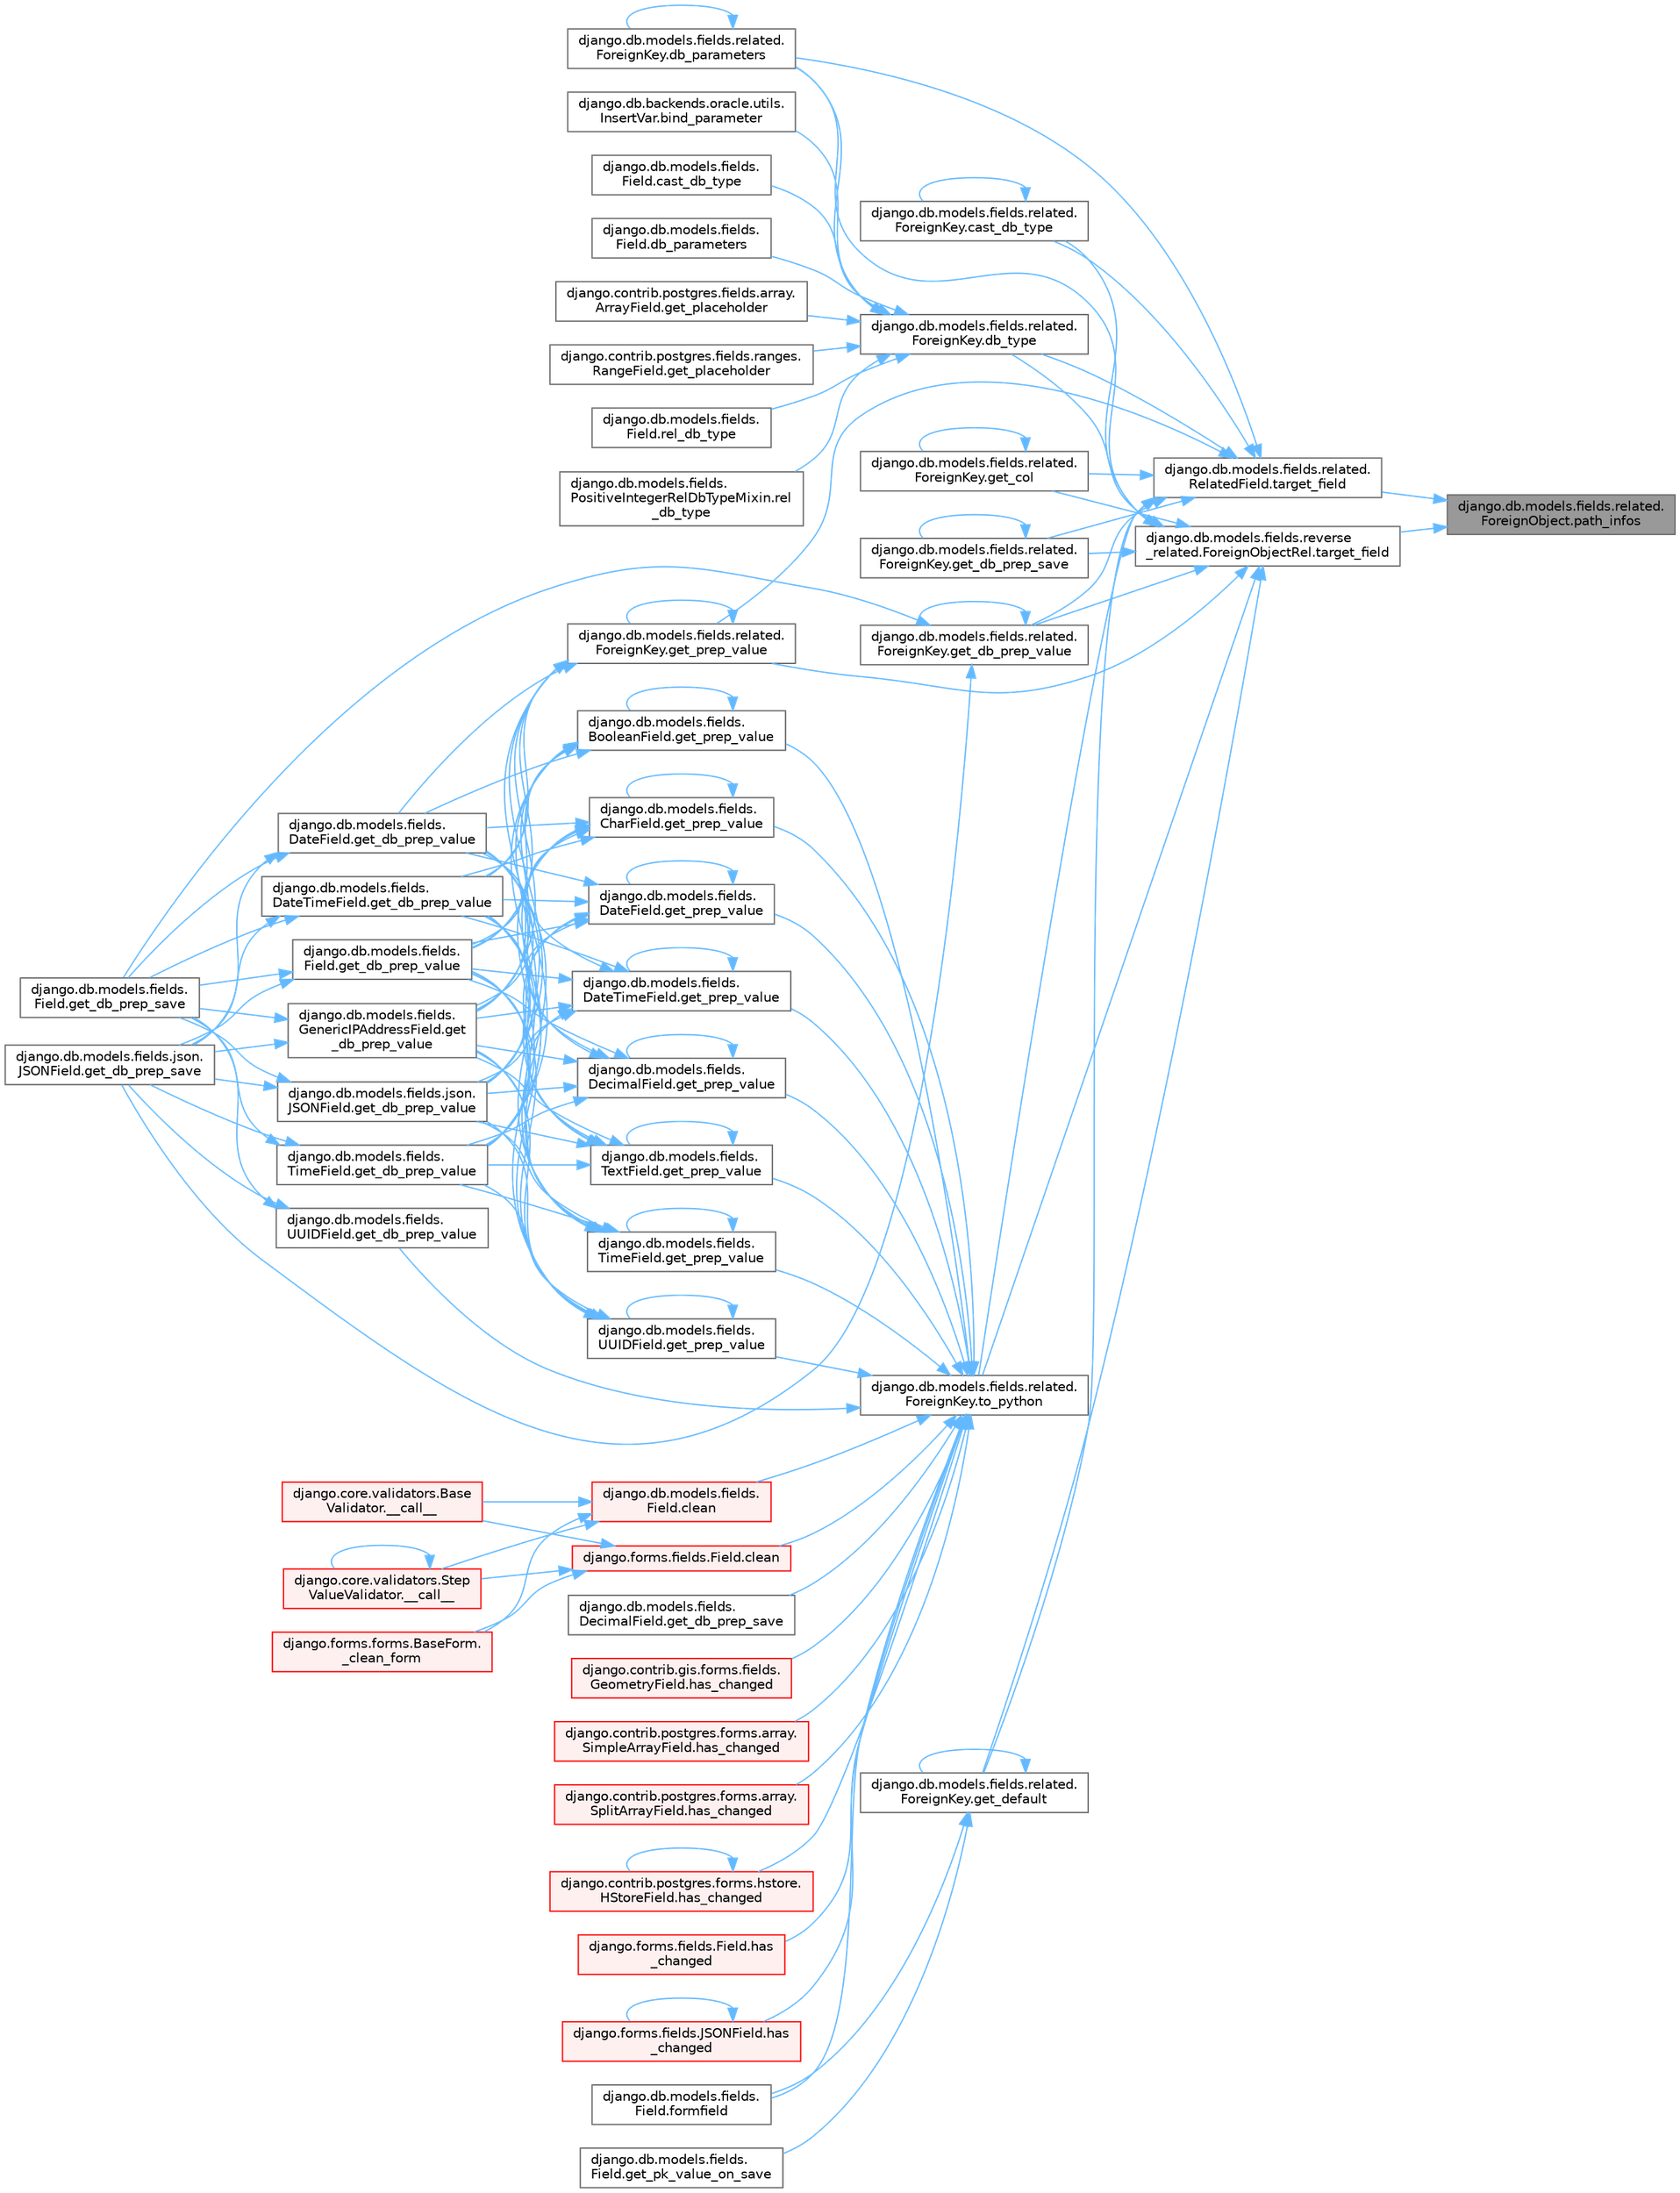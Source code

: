 digraph "django.db.models.fields.related.ForeignObject.path_infos"
{
 // LATEX_PDF_SIZE
  bgcolor="transparent";
  edge [fontname=Helvetica,fontsize=10,labelfontname=Helvetica,labelfontsize=10];
  node [fontname=Helvetica,fontsize=10,shape=box,height=0.2,width=0.4];
  rankdir="RL";
  Node1 [id="Node000001",label="django.db.models.fields.related.\lForeignObject.path_infos",height=0.2,width=0.4,color="gray40", fillcolor="grey60", style="filled", fontcolor="black",tooltip=" "];
  Node1 -> Node2 [id="edge1_Node000001_Node000002",dir="back",color="steelblue1",style="solid",tooltip=" "];
  Node2 [id="Node000002",label="django.db.models.fields.related.\lRelatedField.target_field",height=0.2,width=0.4,color="grey40", fillcolor="white", style="filled",URL="$classdjango_1_1db_1_1models_1_1fields_1_1related_1_1_related_field.html#a029cbf99ddd23283da034c80861467df",tooltip=" "];
  Node2 -> Node3 [id="edge2_Node000002_Node000003",dir="back",color="steelblue1",style="solid",tooltip=" "];
  Node3 [id="Node000003",label="django.db.models.fields.related.\lForeignKey.cast_db_type",height=0.2,width=0.4,color="grey40", fillcolor="white", style="filled",URL="$classdjango_1_1db_1_1models_1_1fields_1_1related_1_1_foreign_key.html#afa6127a4afad5ad58f3cc095411c807c",tooltip=" "];
  Node3 -> Node3 [id="edge3_Node000003_Node000003",dir="back",color="steelblue1",style="solid",tooltip=" "];
  Node2 -> Node4 [id="edge4_Node000002_Node000004",dir="back",color="steelblue1",style="solid",tooltip=" "];
  Node4 [id="Node000004",label="django.db.models.fields.related.\lForeignKey.db_parameters",height=0.2,width=0.4,color="grey40", fillcolor="white", style="filled",URL="$classdjango_1_1db_1_1models_1_1fields_1_1related_1_1_foreign_key.html#a9bb6e97f2ec3c5d303511a5b8f06f372",tooltip=" "];
  Node4 -> Node4 [id="edge5_Node000004_Node000004",dir="back",color="steelblue1",style="solid",tooltip=" "];
  Node2 -> Node5 [id="edge6_Node000002_Node000005",dir="back",color="steelblue1",style="solid",tooltip=" "];
  Node5 [id="Node000005",label="django.db.models.fields.related.\lForeignKey.db_type",height=0.2,width=0.4,color="grey40", fillcolor="white", style="filled",URL="$classdjango_1_1db_1_1models_1_1fields_1_1related_1_1_foreign_key.html#ae18f933ab8dbe059650fbfeb19ceff97",tooltip=" "];
  Node5 -> Node6 [id="edge7_Node000005_Node000006",dir="back",color="steelblue1",style="solid",tooltip=" "];
  Node6 [id="Node000006",label="django.db.backends.oracle.utils.\lInsertVar.bind_parameter",height=0.2,width=0.4,color="grey40", fillcolor="white", style="filled",URL="$classdjango_1_1db_1_1backends_1_1oracle_1_1utils_1_1_insert_var.html#a6a28fbfb5b953ce33e18cecc2d679ae0",tooltip=" "];
  Node5 -> Node7 [id="edge8_Node000005_Node000007",dir="back",color="steelblue1",style="solid",tooltip=" "];
  Node7 [id="Node000007",label="django.db.models.fields.\lField.cast_db_type",height=0.2,width=0.4,color="grey40", fillcolor="white", style="filled",URL="$classdjango_1_1db_1_1models_1_1fields_1_1_field.html#a1e68c1fb7ad84a2f313ff88c79c9a094",tooltip=" "];
  Node5 -> Node8 [id="edge9_Node000005_Node000008",dir="back",color="steelblue1",style="solid",tooltip=" "];
  Node8 [id="Node000008",label="django.db.models.fields.\lField.db_parameters",height=0.2,width=0.4,color="grey40", fillcolor="white", style="filled",URL="$classdjango_1_1db_1_1models_1_1fields_1_1_field.html#a19d09ceca32fdb237ec7737d9c1c0374",tooltip=" "];
  Node5 -> Node4 [id="edge10_Node000005_Node000004",dir="back",color="steelblue1",style="solid",tooltip=" "];
  Node5 -> Node9 [id="edge11_Node000005_Node000009",dir="back",color="steelblue1",style="solid",tooltip=" "];
  Node9 [id="Node000009",label="django.contrib.postgres.fields.array.\lArrayField.get_placeholder",height=0.2,width=0.4,color="grey40", fillcolor="white", style="filled",URL="$classdjango_1_1contrib_1_1postgres_1_1fields_1_1array_1_1_array_field.html#ad9cd434b57888afa1eed280bee05e731",tooltip=" "];
  Node5 -> Node10 [id="edge12_Node000005_Node000010",dir="back",color="steelblue1",style="solid",tooltip=" "];
  Node10 [id="Node000010",label="django.contrib.postgres.fields.ranges.\lRangeField.get_placeholder",height=0.2,width=0.4,color="grey40", fillcolor="white", style="filled",URL="$classdjango_1_1contrib_1_1postgres_1_1fields_1_1ranges_1_1_range_field.html#a83b2e6d873b86981d8e9127a47577b23",tooltip=" "];
  Node5 -> Node11 [id="edge13_Node000005_Node000011",dir="back",color="steelblue1",style="solid",tooltip=" "];
  Node11 [id="Node000011",label="django.db.models.fields.\lField.rel_db_type",height=0.2,width=0.4,color="grey40", fillcolor="white", style="filled",URL="$classdjango_1_1db_1_1models_1_1fields_1_1_field.html#a4a4dd7ca21dbe339ae3a8d043d4bb14c",tooltip=" "];
  Node5 -> Node12 [id="edge14_Node000005_Node000012",dir="back",color="steelblue1",style="solid",tooltip=" "];
  Node12 [id="Node000012",label="django.db.models.fields.\lPositiveIntegerRelDbTypeMixin.rel\l_db_type",height=0.2,width=0.4,color="grey40", fillcolor="white", style="filled",URL="$classdjango_1_1db_1_1models_1_1fields_1_1_positive_integer_rel_db_type_mixin.html#adc2e4fd7a7ddc7f72160d59f8743a864",tooltip=" "];
  Node2 -> Node13 [id="edge15_Node000002_Node000013",dir="back",color="steelblue1",style="solid",tooltip=" "];
  Node13 [id="Node000013",label="django.db.models.fields.related.\lForeignKey.get_col",height=0.2,width=0.4,color="grey40", fillcolor="white", style="filled",URL="$classdjango_1_1db_1_1models_1_1fields_1_1related_1_1_foreign_key.html#ac25426452a798ecddc7124eeea142235",tooltip=" "];
  Node13 -> Node13 [id="edge16_Node000013_Node000013",dir="back",color="steelblue1",style="solid",tooltip=" "];
  Node2 -> Node14 [id="edge17_Node000002_Node000014",dir="back",color="steelblue1",style="solid",tooltip=" "];
  Node14 [id="Node000014",label="django.db.models.fields.related.\lForeignKey.get_db_prep_save",height=0.2,width=0.4,color="grey40", fillcolor="white", style="filled",URL="$classdjango_1_1db_1_1models_1_1fields_1_1related_1_1_foreign_key.html#a834be582dca2f9e9f9f76175e85784b8",tooltip=" "];
  Node14 -> Node14 [id="edge18_Node000014_Node000014",dir="back",color="steelblue1",style="solid",tooltip=" "];
  Node2 -> Node15 [id="edge19_Node000002_Node000015",dir="back",color="steelblue1",style="solid",tooltip=" "];
  Node15 [id="Node000015",label="django.db.models.fields.related.\lForeignKey.get_db_prep_value",height=0.2,width=0.4,color="grey40", fillcolor="white", style="filled",URL="$classdjango_1_1db_1_1models_1_1fields_1_1related_1_1_foreign_key.html#a969cd73da211d4bd83cb874fd3507e9f",tooltip=" "];
  Node15 -> Node16 [id="edge20_Node000015_Node000016",dir="back",color="steelblue1",style="solid",tooltip=" "];
  Node16 [id="Node000016",label="django.db.models.fields.\lField.get_db_prep_save",height=0.2,width=0.4,color="grey40", fillcolor="white", style="filled",URL="$classdjango_1_1db_1_1models_1_1fields_1_1_field.html#a6ffbf587320e79a62a40af031183c2f2",tooltip=" "];
  Node15 -> Node17 [id="edge21_Node000015_Node000017",dir="back",color="steelblue1",style="solid",tooltip=" "];
  Node17 [id="Node000017",label="django.db.models.fields.json.\lJSONField.get_db_prep_save",height=0.2,width=0.4,color="grey40", fillcolor="white", style="filled",URL="$classdjango_1_1db_1_1models_1_1fields_1_1json_1_1_j_s_o_n_field.html#ab7a67887e20c9c31871531e607b2a133",tooltip=" "];
  Node15 -> Node15 [id="edge22_Node000015_Node000015",dir="back",color="steelblue1",style="solid",tooltip=" "];
  Node2 -> Node18 [id="edge23_Node000002_Node000018",dir="back",color="steelblue1",style="solid",tooltip=" "];
  Node18 [id="Node000018",label="django.db.models.fields.related.\lForeignKey.get_default",height=0.2,width=0.4,color="grey40", fillcolor="white", style="filled",URL="$classdjango_1_1db_1_1models_1_1fields_1_1related_1_1_foreign_key.html#ae5acaba7c9c6c2b46a8ccae9d760d247",tooltip=" "];
  Node18 -> Node19 [id="edge24_Node000018_Node000019",dir="back",color="steelblue1",style="solid",tooltip=" "];
  Node19 [id="Node000019",label="django.db.models.fields.\lField.formfield",height=0.2,width=0.4,color="grey40", fillcolor="white", style="filled",URL="$classdjango_1_1db_1_1models_1_1fields_1_1_field.html#a1822195647a4e308ad17ccbeab6ea120",tooltip=" "];
  Node18 -> Node18 [id="edge25_Node000018_Node000018",dir="back",color="steelblue1",style="solid",tooltip=" "];
  Node18 -> Node20 [id="edge26_Node000018_Node000020",dir="back",color="steelblue1",style="solid",tooltip=" "];
  Node20 [id="Node000020",label="django.db.models.fields.\lField.get_pk_value_on_save",height=0.2,width=0.4,color="grey40", fillcolor="white", style="filled",URL="$classdjango_1_1db_1_1models_1_1fields_1_1_field.html#a245fcb3f231ff99678847ac2c75f7e3f",tooltip=" "];
  Node2 -> Node21 [id="edge27_Node000002_Node000021",dir="back",color="steelblue1",style="solid",tooltip=" "];
  Node21 [id="Node000021",label="django.db.models.fields.related.\lForeignKey.get_prep_value",height=0.2,width=0.4,color="grey40", fillcolor="white", style="filled",URL="$classdjango_1_1db_1_1models_1_1fields_1_1related_1_1_foreign_key.html#a378a951ff4be6f40df598f0b1d4c214e",tooltip=" "];
  Node21 -> Node22 [id="edge28_Node000021_Node000022",dir="back",color="steelblue1",style="solid",tooltip=" "];
  Node22 [id="Node000022",label="django.db.models.fields.\lDateField.get_db_prep_value",height=0.2,width=0.4,color="grey40", fillcolor="white", style="filled",URL="$classdjango_1_1db_1_1models_1_1fields_1_1_date_field.html#ad6d292b396a9f068e57a55dbcce353aa",tooltip=" "];
  Node22 -> Node16 [id="edge29_Node000022_Node000016",dir="back",color="steelblue1",style="solid",tooltip=" "];
  Node22 -> Node17 [id="edge30_Node000022_Node000017",dir="back",color="steelblue1",style="solid",tooltip=" "];
  Node21 -> Node23 [id="edge31_Node000021_Node000023",dir="back",color="steelblue1",style="solid",tooltip=" "];
  Node23 [id="Node000023",label="django.db.models.fields.\lDateTimeField.get_db_prep_value",height=0.2,width=0.4,color="grey40", fillcolor="white", style="filled",URL="$classdjango_1_1db_1_1models_1_1fields_1_1_date_time_field.html#ace937a98f687ea3399d88de4eddec0b8",tooltip=" "];
  Node23 -> Node16 [id="edge32_Node000023_Node000016",dir="back",color="steelblue1",style="solid",tooltip=" "];
  Node23 -> Node17 [id="edge33_Node000023_Node000017",dir="back",color="steelblue1",style="solid",tooltip=" "];
  Node21 -> Node24 [id="edge34_Node000021_Node000024",dir="back",color="steelblue1",style="solid",tooltip=" "];
  Node24 [id="Node000024",label="django.db.models.fields.\lField.get_db_prep_value",height=0.2,width=0.4,color="grey40", fillcolor="white", style="filled",URL="$classdjango_1_1db_1_1models_1_1fields_1_1_field.html#a27b39e33c87cb9d48a2cc249a66459c3",tooltip=" "];
  Node24 -> Node16 [id="edge35_Node000024_Node000016",dir="back",color="steelblue1",style="solid",tooltip=" "];
  Node24 -> Node17 [id="edge36_Node000024_Node000017",dir="back",color="steelblue1",style="solid",tooltip=" "];
  Node21 -> Node25 [id="edge37_Node000021_Node000025",dir="back",color="steelblue1",style="solid",tooltip=" "];
  Node25 [id="Node000025",label="django.db.models.fields.\lGenericIPAddressField.get\l_db_prep_value",height=0.2,width=0.4,color="grey40", fillcolor="white", style="filled",URL="$classdjango_1_1db_1_1models_1_1fields_1_1_generic_i_p_address_field.html#a0833bb7fa4f729102000a775edc0f4a9",tooltip=" "];
  Node25 -> Node16 [id="edge38_Node000025_Node000016",dir="back",color="steelblue1",style="solid",tooltip=" "];
  Node25 -> Node17 [id="edge39_Node000025_Node000017",dir="back",color="steelblue1",style="solid",tooltip=" "];
  Node21 -> Node26 [id="edge40_Node000021_Node000026",dir="back",color="steelblue1",style="solid",tooltip=" "];
  Node26 [id="Node000026",label="django.db.models.fields.json.\lJSONField.get_db_prep_value",height=0.2,width=0.4,color="grey40", fillcolor="white", style="filled",URL="$classdjango_1_1db_1_1models_1_1fields_1_1json_1_1_j_s_o_n_field.html#ad89498c756bc8ae7f6e98ca5b7eb5184",tooltip=" "];
  Node26 -> Node16 [id="edge41_Node000026_Node000016",dir="back",color="steelblue1",style="solid",tooltip=" "];
  Node26 -> Node17 [id="edge42_Node000026_Node000017",dir="back",color="steelblue1",style="solid",tooltip=" "];
  Node21 -> Node27 [id="edge43_Node000021_Node000027",dir="back",color="steelblue1",style="solid",tooltip=" "];
  Node27 [id="Node000027",label="django.db.models.fields.\lTimeField.get_db_prep_value",height=0.2,width=0.4,color="grey40", fillcolor="white", style="filled",URL="$classdjango_1_1db_1_1models_1_1fields_1_1_time_field.html#ac736cd2c62828e3dbee00ff6bae39e84",tooltip=" "];
  Node27 -> Node16 [id="edge44_Node000027_Node000016",dir="back",color="steelblue1",style="solid",tooltip=" "];
  Node27 -> Node17 [id="edge45_Node000027_Node000017",dir="back",color="steelblue1",style="solid",tooltip=" "];
  Node21 -> Node21 [id="edge46_Node000021_Node000021",dir="back",color="steelblue1",style="solid",tooltip=" "];
  Node2 -> Node28 [id="edge47_Node000002_Node000028",dir="back",color="steelblue1",style="solid",tooltip=" "];
  Node28 [id="Node000028",label="django.db.models.fields.related.\lForeignKey.to_python",height=0.2,width=0.4,color="grey40", fillcolor="white", style="filled",URL="$classdjango_1_1db_1_1models_1_1fields_1_1related_1_1_foreign_key.html#aeb79ec9107f1511eca2fc20b374f1fc1",tooltip=" "];
  Node28 -> Node29 [id="edge48_Node000028_Node000029",dir="back",color="steelblue1",style="solid",tooltip=" "];
  Node29 [id="Node000029",label="django.db.models.fields.\lField.clean",height=0.2,width=0.4,color="red", fillcolor="#FFF0F0", style="filled",URL="$classdjango_1_1db_1_1models_1_1fields_1_1_field.html#a4882fa20e9148ee8315b937e9cea41bf",tooltip=" "];
  Node29 -> Node30 [id="edge49_Node000029_Node000030",dir="back",color="steelblue1",style="solid",tooltip=" "];
  Node30 [id="Node000030",label="django.core.validators.Base\lValidator.__call__",height=0.2,width=0.4,color="red", fillcolor="#FFF0F0", style="filled",URL="$classdjango_1_1core_1_1validators_1_1_base_validator.html#ac718256582df714e061c6b927e045d12",tooltip=" "];
  Node29 -> Node33 [id="edge50_Node000029_Node000033",dir="back",color="steelblue1",style="solid",tooltip=" "];
  Node33 [id="Node000033",label="django.core.validators.Step\lValueValidator.__call__",height=0.2,width=0.4,color="red", fillcolor="#FFF0F0", style="filled",URL="$classdjango_1_1core_1_1validators_1_1_step_value_validator.html#aebdbf74fe74c5b999350df9c1852714c",tooltip=" "];
  Node33 -> Node33 [id="edge51_Node000033_Node000033",dir="back",color="steelblue1",style="solid",tooltip=" "];
  Node29 -> Node34 [id="edge52_Node000029_Node000034",dir="back",color="steelblue1",style="solid",tooltip=" "];
  Node34 [id="Node000034",label="django.forms.forms.BaseForm.\l_clean_form",height=0.2,width=0.4,color="red", fillcolor="#FFF0F0", style="filled",URL="$classdjango_1_1forms_1_1forms_1_1_base_form.html#ae5eed108001c1a75985b75174fe23f1f",tooltip=" "];
  Node28 -> Node620 [id="edge53_Node000028_Node000620",dir="back",color="steelblue1",style="solid",tooltip=" "];
  Node620 [id="Node000620",label="django.forms.fields.Field.clean",height=0.2,width=0.4,color="red", fillcolor="#FFF0F0", style="filled",URL="$classdjango_1_1forms_1_1fields_1_1_field.html#aee75acad433887bd31c6f298ebd77195",tooltip=" "];
  Node620 -> Node30 [id="edge54_Node000620_Node000030",dir="back",color="steelblue1",style="solid",tooltip=" "];
  Node620 -> Node33 [id="edge55_Node000620_Node000033",dir="back",color="steelblue1",style="solid",tooltip=" "];
  Node620 -> Node34 [id="edge56_Node000620_Node000034",dir="back",color="steelblue1",style="solid",tooltip=" "];
  Node28 -> Node19 [id="edge57_Node000028_Node000019",dir="back",color="steelblue1",style="solid",tooltip=" "];
  Node28 -> Node3164 [id="edge58_Node000028_Node003164",dir="back",color="steelblue1",style="solid",tooltip=" "];
  Node3164 [id="Node003164",label="django.db.models.fields.\lDecimalField.get_db_prep_save",height=0.2,width=0.4,color="grey40", fillcolor="white", style="filled",URL="$classdjango_1_1db_1_1models_1_1fields_1_1_decimal_field.html#a46667b50c85f0b4a6cb777431017fc3a",tooltip=" "];
  Node28 -> Node3165 [id="edge59_Node000028_Node003165",dir="back",color="steelblue1",style="solid",tooltip=" "];
  Node3165 [id="Node003165",label="django.db.models.fields.\lUUIDField.get_db_prep_value",height=0.2,width=0.4,color="grey40", fillcolor="white", style="filled",URL="$classdjango_1_1db_1_1models_1_1fields_1_1_u_u_i_d_field.html#a386f708cbcae8153a01c6bc4fde97203",tooltip=" "];
  Node3165 -> Node16 [id="edge60_Node003165_Node000016",dir="back",color="steelblue1",style="solid",tooltip=" "];
  Node3165 -> Node17 [id="edge61_Node003165_Node000017",dir="back",color="steelblue1",style="solid",tooltip=" "];
  Node28 -> Node3166 [id="edge62_Node000028_Node003166",dir="back",color="steelblue1",style="solid",tooltip=" "];
  Node3166 [id="Node003166",label="django.db.models.fields.\lBooleanField.get_prep_value",height=0.2,width=0.4,color="grey40", fillcolor="white", style="filled",URL="$classdjango_1_1db_1_1models_1_1fields_1_1_boolean_field.html#a2c76f741d494c42b977fea4db757b224",tooltip=" "];
  Node3166 -> Node22 [id="edge63_Node003166_Node000022",dir="back",color="steelblue1",style="solid",tooltip=" "];
  Node3166 -> Node23 [id="edge64_Node003166_Node000023",dir="back",color="steelblue1",style="solid",tooltip=" "];
  Node3166 -> Node24 [id="edge65_Node003166_Node000024",dir="back",color="steelblue1",style="solid",tooltip=" "];
  Node3166 -> Node25 [id="edge66_Node003166_Node000025",dir="back",color="steelblue1",style="solid",tooltip=" "];
  Node3166 -> Node26 [id="edge67_Node003166_Node000026",dir="back",color="steelblue1",style="solid",tooltip=" "];
  Node3166 -> Node27 [id="edge68_Node003166_Node000027",dir="back",color="steelblue1",style="solid",tooltip=" "];
  Node3166 -> Node3166 [id="edge69_Node003166_Node003166",dir="back",color="steelblue1",style="solid",tooltip=" "];
  Node28 -> Node3167 [id="edge70_Node000028_Node003167",dir="back",color="steelblue1",style="solid",tooltip=" "];
  Node3167 [id="Node003167",label="django.db.models.fields.\lCharField.get_prep_value",height=0.2,width=0.4,color="grey40", fillcolor="white", style="filled",URL="$classdjango_1_1db_1_1models_1_1fields_1_1_char_field.html#a586dde4bef09b94f15ca3b7a3b616a12",tooltip=" "];
  Node3167 -> Node22 [id="edge71_Node003167_Node000022",dir="back",color="steelblue1",style="solid",tooltip=" "];
  Node3167 -> Node23 [id="edge72_Node003167_Node000023",dir="back",color="steelblue1",style="solid",tooltip=" "];
  Node3167 -> Node24 [id="edge73_Node003167_Node000024",dir="back",color="steelblue1",style="solid",tooltip=" "];
  Node3167 -> Node25 [id="edge74_Node003167_Node000025",dir="back",color="steelblue1",style="solid",tooltip=" "];
  Node3167 -> Node26 [id="edge75_Node003167_Node000026",dir="back",color="steelblue1",style="solid",tooltip=" "];
  Node3167 -> Node27 [id="edge76_Node003167_Node000027",dir="back",color="steelblue1",style="solid",tooltip=" "];
  Node3167 -> Node3167 [id="edge77_Node003167_Node003167",dir="back",color="steelblue1",style="solid",tooltip=" "];
  Node28 -> Node3168 [id="edge78_Node000028_Node003168",dir="back",color="steelblue1",style="solid",tooltip=" "];
  Node3168 [id="Node003168",label="django.db.models.fields.\lDateField.get_prep_value",height=0.2,width=0.4,color="grey40", fillcolor="white", style="filled",URL="$classdjango_1_1db_1_1models_1_1fields_1_1_date_field.html#a17fd388efd6c1cc24e4daa2838936247",tooltip=" "];
  Node3168 -> Node22 [id="edge79_Node003168_Node000022",dir="back",color="steelblue1",style="solid",tooltip=" "];
  Node3168 -> Node23 [id="edge80_Node003168_Node000023",dir="back",color="steelblue1",style="solid",tooltip=" "];
  Node3168 -> Node24 [id="edge81_Node003168_Node000024",dir="back",color="steelblue1",style="solid",tooltip=" "];
  Node3168 -> Node25 [id="edge82_Node003168_Node000025",dir="back",color="steelblue1",style="solid",tooltip=" "];
  Node3168 -> Node26 [id="edge83_Node003168_Node000026",dir="back",color="steelblue1",style="solid",tooltip=" "];
  Node3168 -> Node27 [id="edge84_Node003168_Node000027",dir="back",color="steelblue1",style="solid",tooltip=" "];
  Node3168 -> Node3168 [id="edge85_Node003168_Node003168",dir="back",color="steelblue1",style="solid",tooltip=" "];
  Node28 -> Node1891 [id="edge86_Node000028_Node001891",dir="back",color="steelblue1",style="solid",tooltip=" "];
  Node1891 [id="Node001891",label="django.db.models.fields.\lDateTimeField.get_prep_value",height=0.2,width=0.4,color="grey40", fillcolor="white", style="filled",URL="$classdjango_1_1db_1_1models_1_1fields_1_1_date_time_field.html#a96b7b4c4a2af78523ff88dd95ddde877",tooltip=" "];
  Node1891 -> Node22 [id="edge87_Node001891_Node000022",dir="back",color="steelblue1",style="solid",tooltip=" "];
  Node1891 -> Node23 [id="edge88_Node001891_Node000023",dir="back",color="steelblue1",style="solid",tooltip=" "];
  Node1891 -> Node24 [id="edge89_Node001891_Node000024",dir="back",color="steelblue1",style="solid",tooltip=" "];
  Node1891 -> Node25 [id="edge90_Node001891_Node000025",dir="back",color="steelblue1",style="solid",tooltip=" "];
  Node1891 -> Node26 [id="edge91_Node001891_Node000026",dir="back",color="steelblue1",style="solid",tooltip=" "];
  Node1891 -> Node27 [id="edge92_Node001891_Node000027",dir="back",color="steelblue1",style="solid",tooltip=" "];
  Node1891 -> Node1891 [id="edge93_Node001891_Node001891",dir="back",color="steelblue1",style="solid",tooltip=" "];
  Node28 -> Node3169 [id="edge94_Node000028_Node003169",dir="back",color="steelblue1",style="solid",tooltip=" "];
  Node3169 [id="Node003169",label="django.db.models.fields.\lDecimalField.get_prep_value",height=0.2,width=0.4,color="grey40", fillcolor="white", style="filled",URL="$classdjango_1_1db_1_1models_1_1fields_1_1_decimal_field.html#a1d8d3b60ca856194a27f246557cdded5",tooltip=" "];
  Node3169 -> Node22 [id="edge95_Node003169_Node000022",dir="back",color="steelblue1",style="solid",tooltip=" "];
  Node3169 -> Node23 [id="edge96_Node003169_Node000023",dir="back",color="steelblue1",style="solid",tooltip=" "];
  Node3169 -> Node24 [id="edge97_Node003169_Node000024",dir="back",color="steelblue1",style="solid",tooltip=" "];
  Node3169 -> Node25 [id="edge98_Node003169_Node000025",dir="back",color="steelblue1",style="solid",tooltip=" "];
  Node3169 -> Node26 [id="edge99_Node003169_Node000026",dir="back",color="steelblue1",style="solid",tooltip=" "];
  Node3169 -> Node27 [id="edge100_Node003169_Node000027",dir="back",color="steelblue1",style="solid",tooltip=" "];
  Node3169 -> Node3169 [id="edge101_Node003169_Node003169",dir="back",color="steelblue1",style="solid",tooltip=" "];
  Node28 -> Node3170 [id="edge102_Node000028_Node003170",dir="back",color="steelblue1",style="solid",tooltip=" "];
  Node3170 [id="Node003170",label="django.db.models.fields.\lTextField.get_prep_value",height=0.2,width=0.4,color="grey40", fillcolor="white", style="filled",URL="$classdjango_1_1db_1_1models_1_1fields_1_1_text_field.html#aa6f1c919bfc7cb7571f98e02c585ade9",tooltip=" "];
  Node3170 -> Node22 [id="edge103_Node003170_Node000022",dir="back",color="steelblue1",style="solid",tooltip=" "];
  Node3170 -> Node23 [id="edge104_Node003170_Node000023",dir="back",color="steelblue1",style="solid",tooltip=" "];
  Node3170 -> Node24 [id="edge105_Node003170_Node000024",dir="back",color="steelblue1",style="solid",tooltip=" "];
  Node3170 -> Node25 [id="edge106_Node003170_Node000025",dir="back",color="steelblue1",style="solid",tooltip=" "];
  Node3170 -> Node26 [id="edge107_Node003170_Node000026",dir="back",color="steelblue1",style="solid",tooltip=" "];
  Node3170 -> Node27 [id="edge108_Node003170_Node000027",dir="back",color="steelblue1",style="solid",tooltip=" "];
  Node3170 -> Node3170 [id="edge109_Node003170_Node003170",dir="back",color="steelblue1",style="solid",tooltip=" "];
  Node28 -> Node3171 [id="edge110_Node000028_Node003171",dir="back",color="steelblue1",style="solid",tooltip=" "];
  Node3171 [id="Node003171",label="django.db.models.fields.\lTimeField.get_prep_value",height=0.2,width=0.4,color="grey40", fillcolor="white", style="filled",URL="$classdjango_1_1db_1_1models_1_1fields_1_1_time_field.html#a66b3f5bd9d463227ddf9205248c05159",tooltip=" "];
  Node3171 -> Node22 [id="edge111_Node003171_Node000022",dir="back",color="steelblue1",style="solid",tooltip=" "];
  Node3171 -> Node23 [id="edge112_Node003171_Node000023",dir="back",color="steelblue1",style="solid",tooltip=" "];
  Node3171 -> Node24 [id="edge113_Node003171_Node000024",dir="back",color="steelblue1",style="solid",tooltip=" "];
  Node3171 -> Node25 [id="edge114_Node003171_Node000025",dir="back",color="steelblue1",style="solid",tooltip=" "];
  Node3171 -> Node26 [id="edge115_Node003171_Node000026",dir="back",color="steelblue1",style="solid",tooltip=" "];
  Node3171 -> Node27 [id="edge116_Node003171_Node000027",dir="back",color="steelblue1",style="solid",tooltip=" "];
  Node3171 -> Node3171 [id="edge117_Node003171_Node003171",dir="back",color="steelblue1",style="solid",tooltip=" "];
  Node28 -> Node3172 [id="edge118_Node000028_Node003172",dir="back",color="steelblue1",style="solid",tooltip=" "];
  Node3172 [id="Node003172",label="django.db.models.fields.\lUUIDField.get_prep_value",height=0.2,width=0.4,color="grey40", fillcolor="white", style="filled",URL="$classdjango_1_1db_1_1models_1_1fields_1_1_u_u_i_d_field.html#ae74a36923ced617bb42f59f725af7410",tooltip=" "];
  Node3172 -> Node22 [id="edge119_Node003172_Node000022",dir="back",color="steelblue1",style="solid",tooltip=" "];
  Node3172 -> Node23 [id="edge120_Node003172_Node000023",dir="back",color="steelblue1",style="solid",tooltip=" "];
  Node3172 -> Node24 [id="edge121_Node003172_Node000024",dir="back",color="steelblue1",style="solid",tooltip=" "];
  Node3172 -> Node25 [id="edge122_Node003172_Node000025",dir="back",color="steelblue1",style="solid",tooltip=" "];
  Node3172 -> Node26 [id="edge123_Node003172_Node000026",dir="back",color="steelblue1",style="solid",tooltip=" "];
  Node3172 -> Node27 [id="edge124_Node003172_Node000027",dir="back",color="steelblue1",style="solid",tooltip=" "];
  Node3172 -> Node3172 [id="edge125_Node003172_Node003172",dir="back",color="steelblue1",style="solid",tooltip=" "];
  Node28 -> Node3173 [id="edge126_Node000028_Node003173",dir="back",color="steelblue1",style="solid",tooltip=" "];
  Node3173 [id="Node003173",label="django.contrib.gis.forms.fields.\lGeometryField.has_changed",height=0.2,width=0.4,color="red", fillcolor="#FFF0F0", style="filled",URL="$classdjango_1_1contrib_1_1gis_1_1forms_1_1fields_1_1_geometry_field.html#a1eea909ca0f411c76fe71d42177c8fdd",tooltip=" "];
  Node28 -> Node3174 [id="edge127_Node000028_Node003174",dir="back",color="steelblue1",style="solid",tooltip=" "];
  Node3174 [id="Node003174",label="django.contrib.postgres.forms.array.\lSimpleArrayField.has_changed",height=0.2,width=0.4,color="red", fillcolor="#FFF0F0", style="filled",URL="$classdjango_1_1contrib_1_1postgres_1_1forms_1_1array_1_1_simple_array_field.html#a20fa97d79dbf5b63dd367112f46a1aed",tooltip=" "];
  Node28 -> Node3175 [id="edge128_Node000028_Node003175",dir="back",color="steelblue1",style="solid",tooltip=" "];
  Node3175 [id="Node003175",label="django.contrib.postgres.forms.array.\lSplitArrayField.has_changed",height=0.2,width=0.4,color="red", fillcolor="#FFF0F0", style="filled",URL="$classdjango_1_1contrib_1_1postgres_1_1forms_1_1array_1_1_split_array_field.html#a044afbb76f3a9e62c6d2807e41f8515a",tooltip=" "];
  Node28 -> Node3176 [id="edge129_Node000028_Node003176",dir="back",color="steelblue1",style="solid",tooltip=" "];
  Node3176 [id="Node003176",label="django.contrib.postgres.forms.hstore.\lHStoreField.has_changed",height=0.2,width=0.4,color="red", fillcolor="#FFF0F0", style="filled",URL="$classdjango_1_1contrib_1_1postgres_1_1forms_1_1hstore_1_1_h_store_field.html#ac5320929c4a6ade3846df2236975b98c",tooltip=" "];
  Node3176 -> Node3176 [id="edge130_Node003176_Node003176",dir="back",color="steelblue1",style="solid",tooltip=" "];
  Node28 -> Node3070 [id="edge131_Node000028_Node003070",dir="back",color="steelblue1",style="solid",tooltip=" "];
  Node3070 [id="Node003070",label="django.forms.fields.Field.has\l_changed",height=0.2,width=0.4,color="red", fillcolor="#FFF0F0", style="filled",URL="$classdjango_1_1forms_1_1fields_1_1_field.html#a50a1eb1edc4c92885575a8a1d2da380d",tooltip=" "];
  Node28 -> Node3177 [id="edge132_Node000028_Node003177",dir="back",color="steelblue1",style="solid",tooltip=" "];
  Node3177 [id="Node003177",label="django.forms.fields.JSONField.has\l_changed",height=0.2,width=0.4,color="red", fillcolor="#FFF0F0", style="filled",URL="$classdjango_1_1forms_1_1fields_1_1_j_s_o_n_field.html#aaae558e73ab4b2c8b50d05fb71c761d4",tooltip=" "];
  Node3177 -> Node3177 [id="edge133_Node003177_Node003177",dir="back",color="steelblue1",style="solid",tooltip=" "];
  Node1 -> Node2714 [id="edge134_Node000001_Node002714",dir="back",color="steelblue1",style="solid",tooltip=" "];
  Node2714 [id="Node002714",label="django.db.models.fields.reverse\l_related.ForeignObjectRel.target_field",height=0.2,width=0.4,color="grey40", fillcolor="white", style="filled",URL="$classdjango_1_1db_1_1models_1_1fields_1_1reverse__related_1_1_foreign_object_rel.html#aad1e27532acd88708c6ef63e1eb944a6",tooltip=" "];
  Node2714 -> Node3 [id="edge135_Node002714_Node000003",dir="back",color="steelblue1",style="solid",tooltip=" "];
  Node2714 -> Node4 [id="edge136_Node002714_Node000004",dir="back",color="steelblue1",style="solid",tooltip=" "];
  Node2714 -> Node5 [id="edge137_Node002714_Node000005",dir="back",color="steelblue1",style="solid",tooltip=" "];
  Node2714 -> Node13 [id="edge138_Node002714_Node000013",dir="back",color="steelblue1",style="solid",tooltip=" "];
  Node2714 -> Node14 [id="edge139_Node002714_Node000014",dir="back",color="steelblue1",style="solid",tooltip=" "];
  Node2714 -> Node15 [id="edge140_Node002714_Node000015",dir="back",color="steelblue1",style="solid",tooltip=" "];
  Node2714 -> Node18 [id="edge141_Node002714_Node000018",dir="back",color="steelblue1",style="solid",tooltip=" "];
  Node2714 -> Node21 [id="edge142_Node002714_Node000021",dir="back",color="steelblue1",style="solid",tooltip=" "];
  Node2714 -> Node28 [id="edge143_Node002714_Node000028",dir="back",color="steelblue1",style="solid",tooltip=" "];
}
